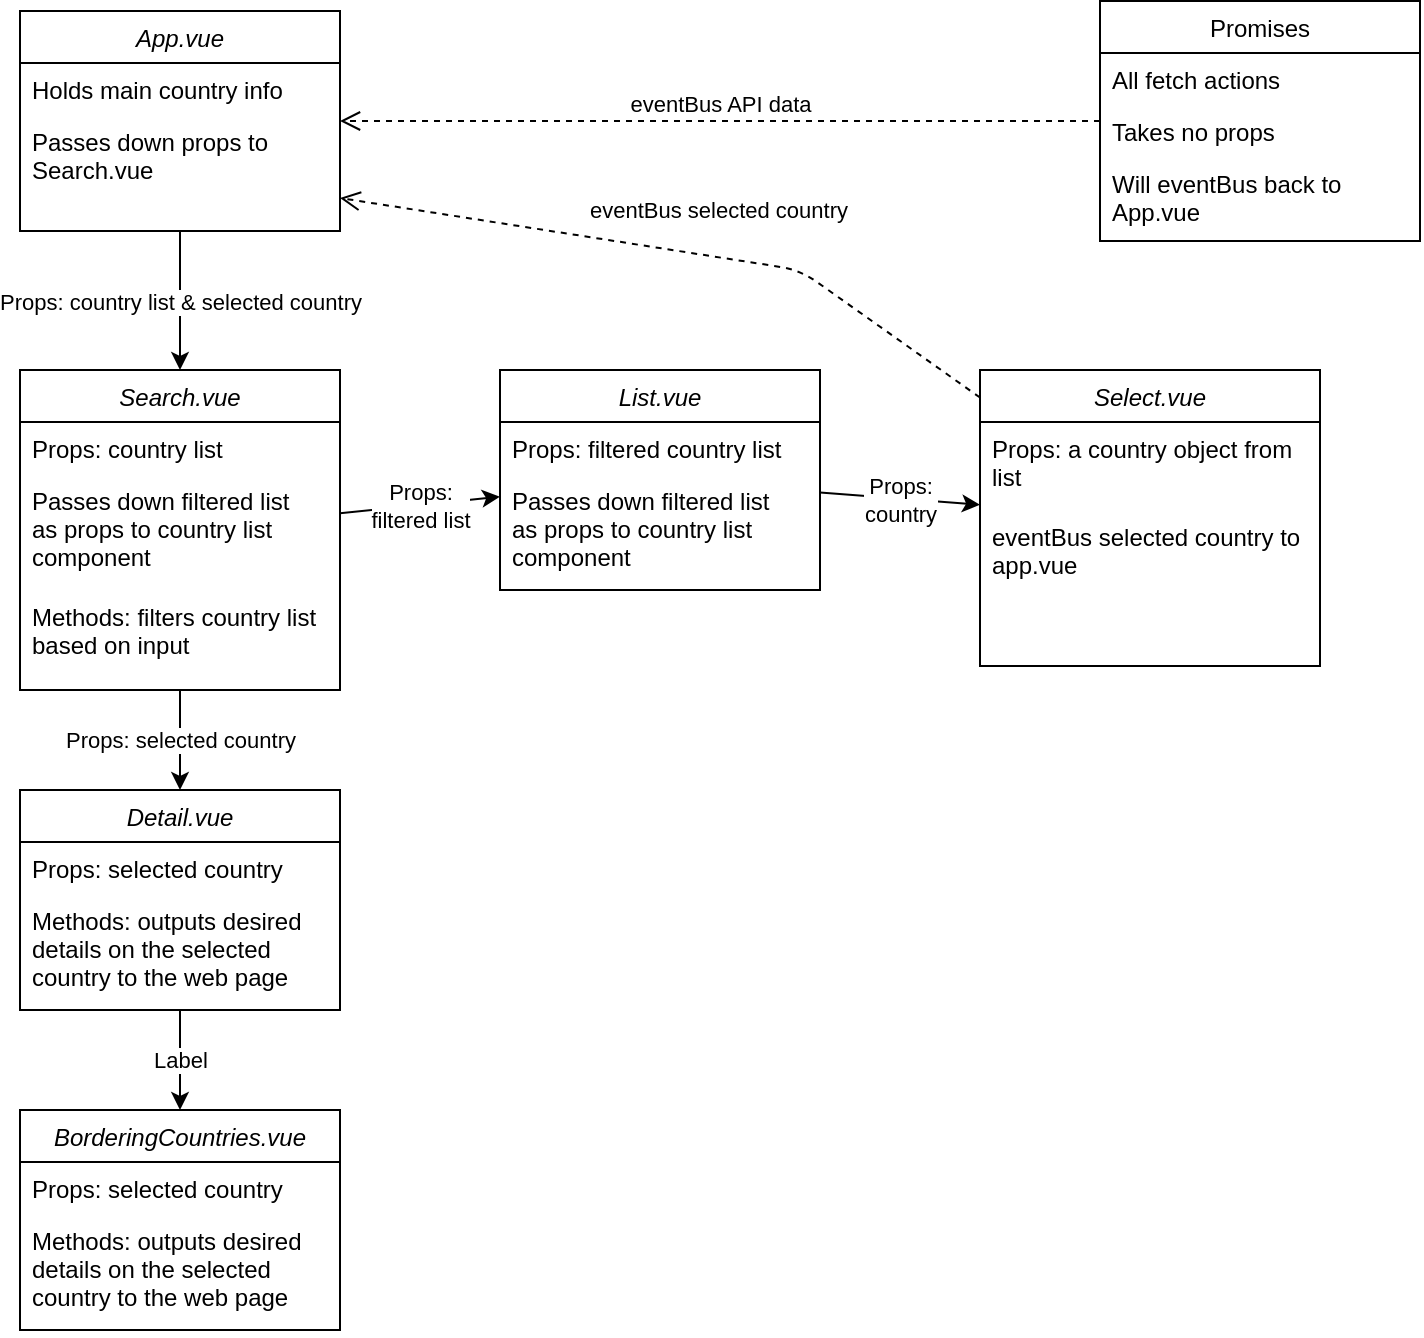 <mxfile version="13.7.9" type="device"><diagram id="C5RBs43oDa-KdzZeNtuy" name="Page-1"><mxGraphModel dx="1647" dy="848" grid="1" gridSize="10" guides="1" tooltips="1" connect="1" arrows="1" fold="1" page="1" pageScale="1" pageWidth="827" pageHeight="1169" math="0" shadow="0"><root><mxCell id="WIyWlLk6GJQsqaUBKTNV-0"/><mxCell id="WIyWlLk6GJQsqaUBKTNV-1" parent="WIyWlLk6GJQsqaUBKTNV-0"/><mxCell id="zkfFHV4jXpPFQw0GAbJ--17" value="Promises" style="swimlane;fontStyle=0;align=center;verticalAlign=top;childLayout=stackLayout;horizontal=1;startSize=26;horizontalStack=0;resizeParent=1;resizeLast=0;collapsible=1;marginBottom=0;rounded=0;shadow=0;strokeWidth=1;" parent="WIyWlLk6GJQsqaUBKTNV-1" vertex="1"><mxGeometry x="600" y="15.5" width="160" height="120" as="geometry"><mxRectangle x="550" y="140" width="160" height="26" as="alternateBounds"/></mxGeometry></mxCell><mxCell id="zkfFHV4jXpPFQw0GAbJ--18" value="All fetch actions" style="text;align=left;verticalAlign=top;spacingLeft=4;spacingRight=4;overflow=hidden;rotatable=0;points=[[0,0.5],[1,0.5]];portConstraint=eastwest;" parent="zkfFHV4jXpPFQw0GAbJ--17" vertex="1"><mxGeometry y="26" width="160" height="26" as="geometry"/></mxCell><mxCell id="zkfFHV4jXpPFQw0GAbJ--19" value="Takes no props" style="text;align=left;verticalAlign=top;spacingLeft=4;spacingRight=4;overflow=hidden;rotatable=0;points=[[0,0.5],[1,0.5]];portConstraint=eastwest;rounded=0;shadow=0;html=0;" parent="zkfFHV4jXpPFQw0GAbJ--17" vertex="1"><mxGeometry y="52" width="160" height="26" as="geometry"/></mxCell><mxCell id="zkfFHV4jXpPFQw0GAbJ--20" value="Will eventBus back to &#10;App.vue" style="text;align=left;verticalAlign=top;spacingLeft=4;spacingRight=4;overflow=hidden;rotatable=0;points=[[0,0.5],[1,0.5]];portConstraint=eastwest;rounded=0;shadow=0;html=0;" parent="zkfFHV4jXpPFQw0GAbJ--17" vertex="1"><mxGeometry y="78" width="160" height="42" as="geometry"/></mxCell><mxCell id="r4_yZJP243nvZPv99Okp-7" value="Search.vue" style="swimlane;fontStyle=2;align=center;verticalAlign=top;childLayout=stackLayout;horizontal=1;startSize=26;horizontalStack=0;resizeParent=1;resizeLast=0;collapsible=1;marginBottom=0;rounded=0;shadow=0;strokeWidth=1;" parent="WIyWlLk6GJQsqaUBKTNV-1" vertex="1"><mxGeometry x="60" y="200" width="160" height="160" as="geometry"><mxRectangle x="230" y="140" width="160" height="26" as="alternateBounds"/></mxGeometry></mxCell><mxCell id="r4_yZJP243nvZPv99Okp-8" value="Props: country list" style="text;align=left;verticalAlign=top;spacingLeft=4;spacingRight=4;overflow=hidden;rotatable=0;points=[[0,0.5],[1,0.5]];portConstraint=eastwest;" parent="r4_yZJP243nvZPv99Okp-7" vertex="1"><mxGeometry y="26" width="160" height="26" as="geometry"/></mxCell><mxCell id="r4_yZJP243nvZPv99Okp-9" value="Passes down filtered list &#10;as props to country list &#10;component" style="text;align=left;verticalAlign=top;spacingLeft=4;spacingRight=4;overflow=hidden;rotatable=0;points=[[0,0.5],[1,0.5]];portConstraint=eastwest;rounded=0;shadow=0;html=0;" parent="r4_yZJP243nvZPv99Okp-7" vertex="1"><mxGeometry y="52" width="160" height="58" as="geometry"/></mxCell><mxCell id="r4_yZJP243nvZPv99Okp-15" value="Methods: filters country list&#10;based on input" style="text;align=left;verticalAlign=top;spacingLeft=4;spacingRight=4;overflow=hidden;rotatable=0;points=[[0,0.5],[1,0.5]];portConstraint=eastwest;" parent="r4_yZJP243nvZPv99Okp-7" vertex="1"><mxGeometry y="110" width="160" height="40" as="geometry"/></mxCell><mxCell id="zkfFHV4jXpPFQw0GAbJ--0" value="App.vue" style="swimlane;fontStyle=2;align=center;verticalAlign=top;childLayout=stackLayout;horizontal=1;startSize=26;horizontalStack=0;resizeParent=1;resizeLast=0;collapsible=1;marginBottom=0;rounded=0;shadow=0;strokeWidth=1;" parent="WIyWlLk6GJQsqaUBKTNV-1" vertex="1"><mxGeometry x="60" y="20.5" width="160" height="110" as="geometry"><mxRectangle x="230" y="140" width="160" height="26" as="alternateBounds"/></mxGeometry></mxCell><mxCell id="zkfFHV4jXpPFQw0GAbJ--1" value="Holds main country info" style="text;align=left;verticalAlign=top;spacingLeft=4;spacingRight=4;overflow=hidden;rotatable=0;points=[[0,0.5],[1,0.5]];portConstraint=eastwest;" parent="zkfFHV4jXpPFQw0GAbJ--0" vertex="1"><mxGeometry y="26" width="160" height="26" as="geometry"/></mxCell><mxCell id="zkfFHV4jXpPFQw0GAbJ--2" value="Passes down props to &#10;Search.vue" style="text;align=left;verticalAlign=top;spacingLeft=4;spacingRight=4;overflow=hidden;rotatable=0;points=[[0,0.5],[1,0.5]];portConstraint=eastwest;rounded=0;shadow=0;html=0;" parent="zkfFHV4jXpPFQw0GAbJ--0" vertex="1"><mxGeometry y="52" width="160" height="58" as="geometry"/></mxCell><mxCell id="r4_yZJP243nvZPv99Okp-11" value="List.vue" style="swimlane;fontStyle=2;align=center;verticalAlign=top;childLayout=stackLayout;horizontal=1;startSize=26;horizontalStack=0;resizeParent=1;resizeLast=0;collapsible=1;marginBottom=0;rounded=0;shadow=0;strokeWidth=1;" parent="WIyWlLk6GJQsqaUBKTNV-1" vertex="1"><mxGeometry x="300" y="200" width="160" height="110" as="geometry"><mxRectangle x="230" y="140" width="160" height="26" as="alternateBounds"/></mxGeometry></mxCell><mxCell id="r4_yZJP243nvZPv99Okp-12" value="Props: filtered country list" style="text;align=left;verticalAlign=top;spacingLeft=4;spacingRight=4;overflow=hidden;rotatable=0;points=[[0,0.5],[1,0.5]];portConstraint=eastwest;" parent="r4_yZJP243nvZPv99Okp-11" vertex="1"><mxGeometry y="26" width="160" height="26" as="geometry"/></mxCell><mxCell id="r4_yZJP243nvZPv99Okp-13" value="Passes down filtered list &#10;as props to country list &#10;component" style="text;align=left;verticalAlign=top;spacingLeft=4;spacingRight=4;overflow=hidden;rotatable=0;points=[[0,0.5],[1,0.5]];portConstraint=eastwest;rounded=0;shadow=0;html=0;" parent="r4_yZJP243nvZPv99Okp-11" vertex="1"><mxGeometry y="52" width="160" height="58" as="geometry"/></mxCell><mxCell id="r4_yZJP243nvZPv99Okp-16" value="Select.vue" style="swimlane;fontStyle=2;align=center;verticalAlign=top;childLayout=stackLayout;horizontal=1;startSize=26;horizontalStack=0;resizeParent=1;resizeLast=0;collapsible=1;marginBottom=0;rounded=0;shadow=0;strokeWidth=1;" parent="WIyWlLk6GJQsqaUBKTNV-1" vertex="1"><mxGeometry x="540" y="200" width="170" height="148" as="geometry"><mxRectangle x="230" y="140" width="160" height="26" as="alternateBounds"/></mxGeometry></mxCell><mxCell id="r4_yZJP243nvZPv99Okp-17" value="Props: a country object from&#10;list" style="text;align=left;verticalAlign=top;spacingLeft=4;spacingRight=4;overflow=hidden;rotatable=0;points=[[0,0.5],[1,0.5]];portConstraint=eastwest;" parent="r4_yZJP243nvZPv99Okp-16" vertex="1"><mxGeometry y="26" width="170" height="44" as="geometry"/></mxCell><mxCell id="r4_yZJP243nvZPv99Okp-18" value="eventBus selected country to &#10;app.vue" style="text;align=left;verticalAlign=top;spacingLeft=4;spacingRight=4;overflow=hidden;rotatable=0;points=[[0,0.5],[1,0.5]];portConstraint=eastwest;rounded=0;shadow=0;html=0;" parent="r4_yZJP243nvZPv99Okp-16" vertex="1"><mxGeometry y="70" width="170" height="78" as="geometry"/></mxCell><mxCell id="r4_yZJP243nvZPv99Okp-22" value="eventBus selected country" style="html=1;verticalAlign=bottom;endArrow=open;dashed=1;endSize=8;" parent="WIyWlLk6GJQsqaUBKTNV-1" source="r4_yZJP243nvZPv99Okp-16" target="zkfFHV4jXpPFQw0GAbJ--2" edge="1"><mxGeometry x="-0.105" y="-14" relative="1" as="geometry"><mxPoint x="420" y="150" as="sourcePoint"/><mxPoint x="340" y="150" as="targetPoint"/><Array as="points"><mxPoint x="450" y="150"/></Array><mxPoint as="offset"/></mxGeometry></mxCell><mxCell id="r4_yZJP243nvZPv99Okp-23" value="eventBus API data" style="html=1;verticalAlign=bottom;endArrow=open;dashed=1;endSize=8;" parent="WIyWlLk6GJQsqaUBKTNV-1" source="zkfFHV4jXpPFQw0GAbJ--17" target="zkfFHV4jXpPFQw0GAbJ--0" edge="1"><mxGeometry relative="1" as="geometry"><mxPoint x="420" y="150" as="sourcePoint"/><mxPoint x="340" y="150" as="targetPoint"/></mxGeometry></mxCell><mxCell id="r4_yZJP243nvZPv99Okp-24" value="" style="endArrow=classic;html=1;" parent="WIyWlLk6GJQsqaUBKTNV-1" source="zkfFHV4jXpPFQw0GAbJ--0" target="r4_yZJP243nvZPv99Okp-7" edge="1"><mxGeometry relative="1" as="geometry"><mxPoint x="140" y="120" as="sourcePoint"/><mxPoint x="240" y="120" as="targetPoint"/></mxGeometry></mxCell><mxCell id="r4_yZJP243nvZPv99Okp-25" value="Props: country list &amp;amp; selected country" style="edgeLabel;resizable=0;html=1;align=center;verticalAlign=middle;" parent="r4_yZJP243nvZPv99Okp-24" connectable="0" vertex="1"><mxGeometry relative="1" as="geometry"/></mxCell><mxCell id="r4_yZJP243nvZPv99Okp-26" value="" style="endArrow=classic;html=1;" parent="WIyWlLk6GJQsqaUBKTNV-1" source="r4_yZJP243nvZPv99Okp-7" target="r4_yZJP243nvZPv99Okp-11" edge="1"><mxGeometry relative="1" as="geometry"><mxPoint x="270" y="390" as="sourcePoint"/><mxPoint x="370" y="390" as="targetPoint"/></mxGeometry></mxCell><mxCell id="r4_yZJP243nvZPv99Okp-27" value="Props:&lt;br&gt;filtered list" style="edgeLabel;resizable=0;html=1;align=center;verticalAlign=middle;" parent="r4_yZJP243nvZPv99Okp-26" connectable="0" vertex="1"><mxGeometry relative="1" as="geometry"/></mxCell><mxCell id="r4_yZJP243nvZPv99Okp-28" value="" style="endArrow=classic;html=1;" parent="WIyWlLk6GJQsqaUBKTNV-1" source="r4_yZJP243nvZPv99Okp-11" target="r4_yZJP243nvZPv99Okp-16" edge="1"><mxGeometry relative="1" as="geometry"><mxPoint x="500" y="380" as="sourcePoint"/><mxPoint x="600" y="380" as="targetPoint"/></mxGeometry></mxCell><mxCell id="r4_yZJP243nvZPv99Okp-29" value="Props:&lt;br&gt;country" style="edgeLabel;resizable=0;html=1;align=center;verticalAlign=middle;" parent="r4_yZJP243nvZPv99Okp-28" connectable="0" vertex="1"><mxGeometry relative="1" as="geometry"/></mxCell><mxCell id="r4_yZJP243nvZPv99Okp-30" value="Detail.vue" style="swimlane;fontStyle=2;align=center;verticalAlign=top;childLayout=stackLayout;horizontal=1;startSize=26;horizontalStack=0;resizeParent=1;resizeLast=0;collapsible=1;marginBottom=0;rounded=0;shadow=0;strokeWidth=1;" parent="WIyWlLk6GJQsqaUBKTNV-1" vertex="1"><mxGeometry x="60" y="410" width="160" height="110" as="geometry"><mxRectangle x="230" y="140" width="160" height="26" as="alternateBounds"/></mxGeometry></mxCell><mxCell id="r4_yZJP243nvZPv99Okp-31" value="Props: selected country" style="text;align=left;verticalAlign=top;spacingLeft=4;spacingRight=4;overflow=hidden;rotatable=0;points=[[0,0.5],[1,0.5]];portConstraint=eastwest;" parent="r4_yZJP243nvZPv99Okp-30" vertex="1"><mxGeometry y="26" width="160" height="26" as="geometry"/></mxCell><mxCell id="r4_yZJP243nvZPv99Okp-33" value="Methods: outputs desired &#10;details on the selected &#10;country to the web page" style="text;align=left;verticalAlign=top;spacingLeft=4;spacingRight=4;overflow=hidden;rotatable=0;points=[[0,0.5],[1,0.5]];portConstraint=eastwest;" parent="r4_yZJP243nvZPv99Okp-30" vertex="1"><mxGeometry y="52" width="160" height="58" as="geometry"/></mxCell><mxCell id="r4_yZJP243nvZPv99Okp-35" value="" style="endArrow=classic;html=1;" parent="WIyWlLk6GJQsqaUBKTNV-1" source="r4_yZJP243nvZPv99Okp-7" target="r4_yZJP243nvZPv99Okp-30" edge="1"><mxGeometry relative="1" as="geometry"><mxPoint x="230" y="390" as="sourcePoint"/><mxPoint x="330" y="390" as="targetPoint"/></mxGeometry></mxCell><mxCell id="r4_yZJP243nvZPv99Okp-36" value="Props: selected country" style="edgeLabel;resizable=0;html=1;align=center;verticalAlign=middle;" parent="r4_yZJP243nvZPv99Okp-35" connectable="0" vertex="1"><mxGeometry relative="1" as="geometry"/></mxCell><mxCell id="eDSt5w7_nSOuIyzgY1gL-0" value="BorderingCountries.vue" style="swimlane;fontStyle=2;align=center;verticalAlign=top;childLayout=stackLayout;horizontal=1;startSize=26;horizontalStack=0;resizeParent=1;resizeLast=0;collapsible=1;marginBottom=0;rounded=0;shadow=0;strokeWidth=1;" vertex="1" parent="WIyWlLk6GJQsqaUBKTNV-1"><mxGeometry x="60" y="570" width="160" height="110" as="geometry"><mxRectangle x="230" y="140" width="160" height="26" as="alternateBounds"/></mxGeometry></mxCell><mxCell id="eDSt5w7_nSOuIyzgY1gL-1" value="Props: selected country" style="text;align=left;verticalAlign=top;spacingLeft=4;spacingRight=4;overflow=hidden;rotatable=0;points=[[0,0.5],[1,0.5]];portConstraint=eastwest;" vertex="1" parent="eDSt5w7_nSOuIyzgY1gL-0"><mxGeometry y="26" width="160" height="26" as="geometry"/></mxCell><mxCell id="eDSt5w7_nSOuIyzgY1gL-2" value="Methods: outputs desired &#10;details on the selected &#10;country to the web page" style="text;align=left;verticalAlign=top;spacingLeft=4;spacingRight=4;overflow=hidden;rotatable=0;points=[[0,0.5],[1,0.5]];portConstraint=eastwest;" vertex="1" parent="eDSt5w7_nSOuIyzgY1gL-0"><mxGeometry y="52" width="160" height="58" as="geometry"/></mxCell><mxCell id="eDSt5w7_nSOuIyzgY1gL-3" value="" style="endArrow=classic;html=1;" edge="1" parent="WIyWlLk6GJQsqaUBKTNV-1" source="r4_yZJP243nvZPv99Okp-30" target="eDSt5w7_nSOuIyzgY1gL-0"><mxGeometry relative="1" as="geometry"><mxPoint x="590" y="430" as="sourcePoint"/><mxPoint x="690" y="430" as="targetPoint"/></mxGeometry></mxCell><mxCell id="eDSt5w7_nSOuIyzgY1gL-4" value="Label" style="edgeLabel;resizable=0;html=1;align=center;verticalAlign=middle;" connectable="0" vertex="1" parent="eDSt5w7_nSOuIyzgY1gL-3"><mxGeometry relative="1" as="geometry"/></mxCell></root></mxGraphModel></diagram></mxfile>